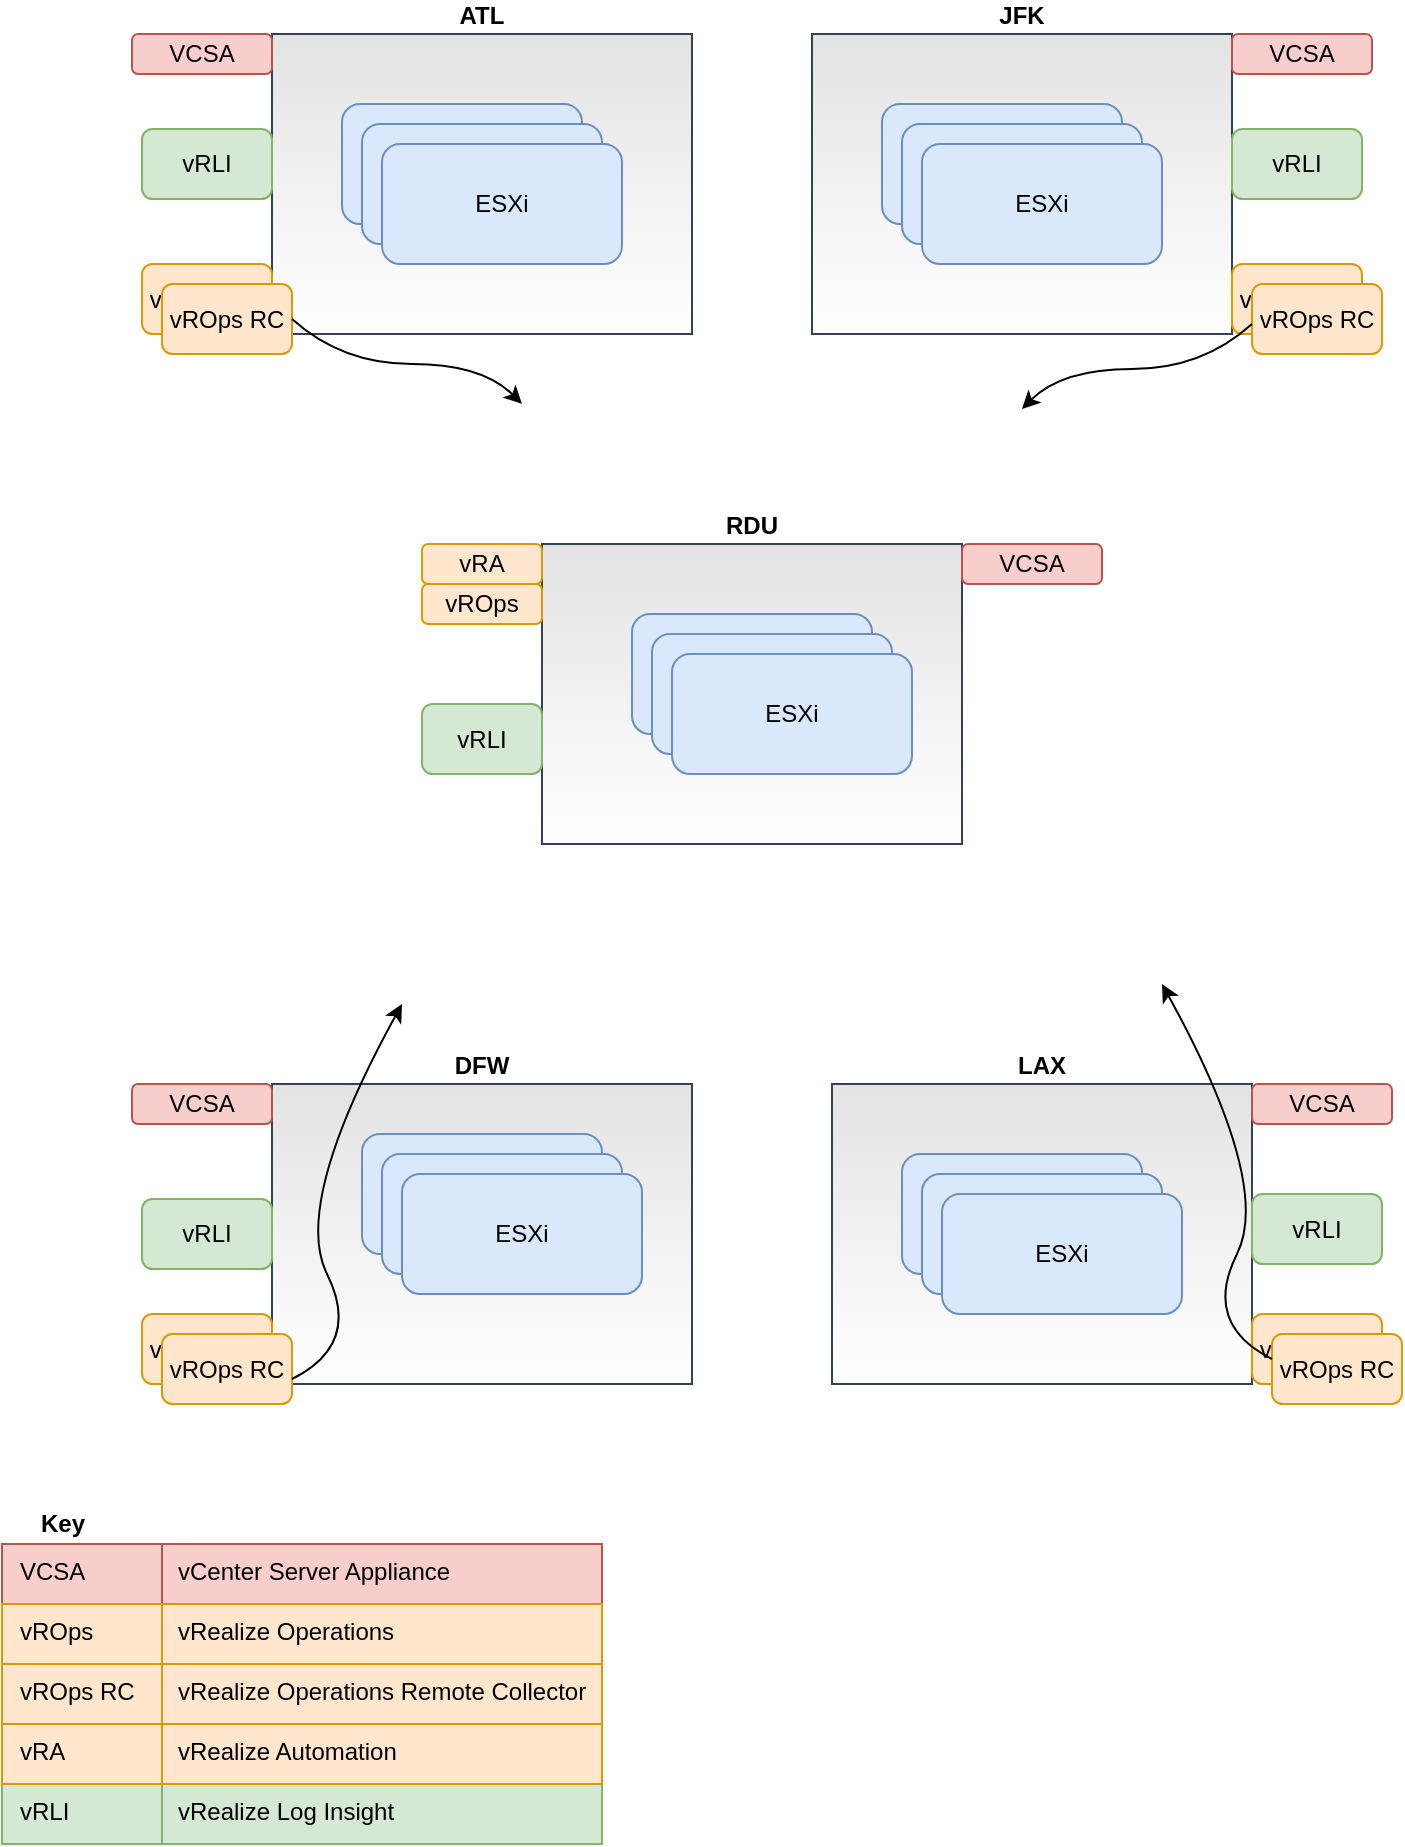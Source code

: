 <mxfile version="16.6.4" type="github">
  <diagram id="SFhN1avuoICirvUGMh-_" name="Page-1">
    <mxGraphModel dx="827" dy="1188" grid="1" gridSize="10" guides="1" tooltips="1" connect="1" arrows="1" fold="1" page="1" pageScale="1" pageWidth="850" pageHeight="1100" math="0" shadow="0">
      <root>
        <mxCell id="0" />
        <mxCell id="1" parent="0" />
        <mxCell id="7lrIo7HgWKwE6py6VGCn-22" value="&lt;b&gt;&lt;font color=&quot;#000000&quot;&gt;ATL&lt;/font&gt;&lt;/b&gt;" style="rounded=0;whiteSpace=wrap;html=1;fillColor=#E3E3E3;labelPadding=0;labelPosition=center;verticalLabelPosition=top;align=center;verticalAlign=bottom;fontColor=#ffffff;strokeColor=#314354;gradientColor=#ffffff;" parent="1" vertex="1">
          <mxGeometry x="145" y="285" width="210" height="150" as="geometry" />
        </mxCell>
        <mxCell id="7lrIo7HgWKwE6py6VGCn-23" value="&lt;b&gt;&lt;font color=&quot;#000000&quot;&gt;JFK&lt;/font&gt;&lt;/b&gt;" style="rounded=0;whiteSpace=wrap;html=1;fillColor=#E3E3E3;labelPadding=0;labelPosition=center;verticalLabelPosition=top;align=center;verticalAlign=bottom;fontColor=#ffffff;strokeColor=#314354;gradientColor=#ffffff;" parent="1" vertex="1">
          <mxGeometry x="415" y="285" width="210" height="150" as="geometry" />
        </mxCell>
        <mxCell id="7lrIo7HgWKwE6py6VGCn-18" value="&lt;b&gt;&lt;font color=&quot;#000000&quot;&gt;RDU&lt;/font&gt;&lt;/b&gt;" style="rounded=0;whiteSpace=wrap;html=1;fillColor=#E3E3E3;labelPadding=0;labelPosition=center;verticalLabelPosition=top;align=center;verticalAlign=bottom;fontColor=#ffffff;strokeColor=#314354;gradientColor=#ffffff;" parent="1" vertex="1">
          <mxGeometry x="280" y="540" width="210" height="150" as="geometry" />
        </mxCell>
        <mxCell id="7lrIo7HgWKwE6py6VGCn-28" value="&lt;b&gt;&lt;font color=&quot;#000000&quot;&gt;LAX&lt;/font&gt;&lt;/b&gt;" style="rounded=0;whiteSpace=wrap;html=1;fillColor=#E3E3E3;labelPadding=0;labelPosition=center;verticalLabelPosition=top;align=center;verticalAlign=bottom;fontColor=#ffffff;strokeColor=#314354;gradientColor=#ffffff;" parent="1" vertex="1">
          <mxGeometry x="425" y="810" width="210" height="150" as="geometry" />
        </mxCell>
        <mxCell id="7lrIo7HgWKwE6py6VGCn-25" value="&lt;b&gt;&lt;font color=&quot;#000000&quot;&gt;DFW&lt;/font&gt;&lt;/b&gt;" style="rounded=0;whiteSpace=wrap;html=1;fillColor=#E3E3E3;labelPadding=0;labelPosition=center;verticalLabelPosition=top;align=center;verticalAlign=bottom;fontColor=#ffffff;strokeColor=#314354;gradientColor=#ffffff;" parent="1" vertex="1">
          <mxGeometry x="145" y="810" width="210" height="150" as="geometry" />
        </mxCell>
        <mxCell id="7lrIo7HgWKwE6py6VGCn-1" value="ESXi" style="rounded=1;whiteSpace=wrap;html=1;fillColor=#dae8fc;strokeColor=#6c8ebf;" parent="1" vertex="1">
          <mxGeometry x="180" y="320" width="120" height="60" as="geometry" />
        </mxCell>
        <mxCell id="7lrIo7HgWKwE6py6VGCn-2" value="ESXi" style="rounded=1;whiteSpace=wrap;html=1;fillColor=#dae8fc;strokeColor=#6c8ebf;" parent="1" vertex="1">
          <mxGeometry x="190" y="330" width="120" height="60" as="geometry" />
        </mxCell>
        <mxCell id="7lrIo7HgWKwE6py6VGCn-3" value="ESXi" style="rounded=1;whiteSpace=wrap;html=1;fillColor=#dae8fc;strokeColor=#6c8ebf;" parent="1" vertex="1">
          <mxGeometry x="200" y="340" width="120" height="60" as="geometry" />
        </mxCell>
        <mxCell id="7lrIo7HgWKwE6py6VGCn-4" value="ESXi" style="rounded=1;whiteSpace=wrap;html=1;fillColor=#dae8fc;strokeColor=#6c8ebf;" parent="1" vertex="1">
          <mxGeometry x="450" y="320" width="120" height="60" as="geometry" />
        </mxCell>
        <mxCell id="7lrIo7HgWKwE6py6VGCn-5" value="ESXi" style="rounded=1;whiteSpace=wrap;html=1;fillColor=#dae8fc;strokeColor=#6c8ebf;" parent="1" vertex="1">
          <mxGeometry x="460" y="330" width="120" height="60" as="geometry" />
        </mxCell>
        <mxCell id="7lrIo7HgWKwE6py6VGCn-6" value="ESXi" style="rounded=1;whiteSpace=wrap;html=1;fillColor=#dae8fc;strokeColor=#6c8ebf;" parent="1" vertex="1">
          <mxGeometry x="470" y="340" width="120" height="60" as="geometry" />
        </mxCell>
        <mxCell id="7lrIo7HgWKwE6py6VGCn-7" value="ESXi" style="rounded=1;whiteSpace=wrap;html=1;fillColor=#dae8fc;strokeColor=#6c8ebf;" parent="1" vertex="1">
          <mxGeometry x="190" y="835" width="120" height="60" as="geometry" />
        </mxCell>
        <mxCell id="7lrIo7HgWKwE6py6VGCn-8" value="ESXi" style="rounded=1;whiteSpace=wrap;html=1;fillColor=#dae8fc;strokeColor=#6c8ebf;" parent="1" vertex="1">
          <mxGeometry x="200" y="845" width="120" height="60" as="geometry" />
        </mxCell>
        <mxCell id="7lrIo7HgWKwE6py6VGCn-9" value="ESXi" style="rounded=1;whiteSpace=wrap;html=1;fillColor=#dae8fc;strokeColor=#6c8ebf;" parent="1" vertex="1">
          <mxGeometry x="210" y="855" width="120" height="60" as="geometry" />
        </mxCell>
        <mxCell id="7lrIo7HgWKwE6py6VGCn-10" value="ESXi" style="rounded=1;whiteSpace=wrap;html=1;fillColor=#dae8fc;strokeColor=#6c8ebf;" parent="1" vertex="1">
          <mxGeometry x="460" y="845" width="120" height="60" as="geometry" />
        </mxCell>
        <mxCell id="7lrIo7HgWKwE6py6VGCn-11" value="ESXi" style="rounded=1;whiteSpace=wrap;html=1;fillColor=#dae8fc;strokeColor=#6c8ebf;" parent="1" vertex="1">
          <mxGeometry x="470" y="855" width="120" height="60" as="geometry" />
        </mxCell>
        <mxCell id="7lrIo7HgWKwE6py6VGCn-12" value="ESXi" style="rounded=1;whiteSpace=wrap;html=1;fillColor=#dae8fc;strokeColor=#6c8ebf;" parent="1" vertex="1">
          <mxGeometry x="480" y="865" width="120" height="60" as="geometry" />
        </mxCell>
        <mxCell id="7lrIo7HgWKwE6py6VGCn-13" value="ESXi" style="rounded=1;whiteSpace=wrap;html=1;fillColor=#dae8fc;strokeColor=#6c8ebf;" parent="1" vertex="1">
          <mxGeometry x="325" y="575" width="120" height="60" as="geometry" />
        </mxCell>
        <mxCell id="7lrIo7HgWKwE6py6VGCn-14" value="ESXi" style="rounded=1;whiteSpace=wrap;html=1;fillColor=#dae8fc;strokeColor=#6c8ebf;" parent="1" vertex="1">
          <mxGeometry x="335" y="585" width="120" height="60" as="geometry" />
        </mxCell>
        <mxCell id="7lrIo7HgWKwE6py6VGCn-15" value="ESXi" style="rounded=1;whiteSpace=wrap;html=1;fillColor=#dae8fc;strokeColor=#6c8ebf;" parent="1" vertex="1">
          <mxGeometry x="345" y="595" width="120" height="60" as="geometry" />
        </mxCell>
        <mxCell id="PBb1DFynOF-In5bDilbo-1" value="vRA" style="rounded=1;whiteSpace=wrap;html=1;fillColor=#ffe6cc;strokeColor=#d79b00;" parent="1" vertex="1">
          <mxGeometry x="220" y="540" width="60" height="20" as="geometry" />
        </mxCell>
        <mxCell id="PBb1DFynOF-In5bDilbo-4" value="VCSA" style="rounded=1;whiteSpace=wrap;html=1;fillColor=#f8cecc;strokeColor=#b85450;" parent="1" vertex="1">
          <mxGeometry x="75" y="285" width="70" height="20" as="geometry" />
        </mxCell>
        <mxCell id="PBb1DFynOF-In5bDilbo-5" value="VCSA" style="rounded=1;whiteSpace=wrap;html=1;fillColor=#f8cecc;strokeColor=#b85450;" parent="1" vertex="1">
          <mxGeometry x="625" y="285" width="70" height="20" as="geometry" />
        </mxCell>
        <mxCell id="PBb1DFynOF-In5bDilbo-6" value="VCSA" style="rounded=1;whiteSpace=wrap;html=1;fillColor=#f8cecc;strokeColor=#b85450;" parent="1" vertex="1">
          <mxGeometry x="490" y="540" width="70" height="20" as="geometry" />
        </mxCell>
        <mxCell id="PBb1DFynOF-In5bDilbo-7" value="VCSA" style="rounded=1;whiteSpace=wrap;html=1;fillColor=#f8cecc;strokeColor=#b85450;" parent="1" vertex="1">
          <mxGeometry x="75" y="810" width="70" height="20" as="geometry" />
        </mxCell>
        <mxCell id="PBb1DFynOF-In5bDilbo-8" value="VCSA" style="rounded=1;whiteSpace=wrap;html=1;fillColor=#f8cecc;strokeColor=#b85450;" parent="1" vertex="1">
          <mxGeometry x="635" y="810" width="70" height="20" as="geometry" />
        </mxCell>
        <mxCell id="PBb1DFynOF-In5bDilbo-10" value="vROps" style="rounded=1;whiteSpace=wrap;html=1;fillColor=#ffe6cc;strokeColor=#d79b00;" parent="1" vertex="1">
          <mxGeometry x="220" y="560" width="60" height="20" as="geometry" />
        </mxCell>
        <mxCell id="PBb1DFynOF-In5bDilbo-11" value="vROps RC" style="rounded=1;whiteSpace=wrap;html=1;fillColor=#ffe6cc;strokeColor=#d79b00;" parent="1" vertex="1">
          <mxGeometry x="80" y="400" width="65" height="35" as="geometry" />
        </mxCell>
        <mxCell id="PBb1DFynOF-In5bDilbo-21" value="&lt;div&gt;VCSA&lt;/div&gt;" style="rounded=0;whiteSpace=wrap;html=1;fillColor=#f8cecc;align=left;verticalAlign=top;strokeColor=#b85450;spacingLeft=7;" parent="1" vertex="1">
          <mxGeometry x="10" y="1040" width="80" height="30" as="geometry" />
        </mxCell>
        <mxCell id="PBb1DFynOF-In5bDilbo-22" value="vCenter Server Appliance" style="rounded=0;whiteSpace=wrap;html=1;fillColor=#f8cecc;align=left;verticalAlign=top;strokeColor=#b85450;spacingLeft=6;" parent="1" vertex="1">
          <mxGeometry x="90" y="1040" width="220" height="30" as="geometry" />
        </mxCell>
        <mxCell id="PBb1DFynOF-In5bDilbo-23" value="&lt;div&gt;vROps&lt;/div&gt;" style="rounded=0;whiteSpace=wrap;html=1;fillColor=#ffe6cc;align=left;verticalAlign=top;strokeColor=#d79b00;spacingLeft=7;" parent="1" vertex="1">
          <mxGeometry x="10" y="1070" width="80" height="30" as="geometry" />
        </mxCell>
        <mxCell id="PBb1DFynOF-In5bDilbo-24" value="vRealize Operations" style="rounded=0;whiteSpace=wrap;html=1;fillColor=#ffe6cc;align=left;verticalAlign=top;strokeColor=#d79b00;spacingLeft=6;" parent="1" vertex="1">
          <mxGeometry x="90" y="1070" width="220" height="30" as="geometry" />
        </mxCell>
        <mxCell id="PBb1DFynOF-In5bDilbo-25" value="vROps RC" style="rounded=1;whiteSpace=wrap;html=1;fillColor=#ffe6cc;strokeColor=#d79b00;" parent="1" vertex="1">
          <mxGeometry x="90" y="410" width="65" height="35" as="geometry" />
        </mxCell>
        <mxCell id="PBb1DFynOF-In5bDilbo-26" value="vROps RC" style="rounded=1;whiteSpace=wrap;html=1;fillColor=#ffe6cc;strokeColor=#d79b00;" parent="1" vertex="1">
          <mxGeometry x="625" y="400" width="65" height="35" as="geometry" />
        </mxCell>
        <mxCell id="PBb1DFynOF-In5bDilbo-27" value="vROps RC" style="rounded=1;whiteSpace=wrap;html=1;fillColor=#ffe6cc;strokeColor=#d79b00;" parent="1" vertex="1">
          <mxGeometry x="635" y="410" width="65" height="35" as="geometry" />
        </mxCell>
        <mxCell id="PBb1DFynOF-In5bDilbo-28" value="vROps RC" style="rounded=1;whiteSpace=wrap;html=1;fillColor=#ffe6cc;strokeColor=#d79b00;" parent="1" vertex="1">
          <mxGeometry x="80" y="925" width="65" height="35" as="geometry" />
        </mxCell>
        <mxCell id="PBb1DFynOF-In5bDilbo-29" value="vROps RC" style="rounded=1;whiteSpace=wrap;html=1;fillColor=#ffe6cc;strokeColor=#d79b00;" parent="1" vertex="1">
          <mxGeometry x="90" y="935" width="65" height="35" as="geometry" />
        </mxCell>
        <mxCell id="PBb1DFynOF-In5bDilbo-30" value="vROps RC" style="rounded=1;whiteSpace=wrap;html=1;fillColor=#ffe6cc;strokeColor=#d79b00;" parent="1" vertex="1">
          <mxGeometry x="635" y="925" width="65" height="35" as="geometry" />
        </mxCell>
        <mxCell id="PBb1DFynOF-In5bDilbo-32" value="vROps RC" style="rounded=1;whiteSpace=wrap;html=1;fillColor=#ffe6cc;strokeColor=#d79b00;" parent="1" vertex="1">
          <mxGeometry x="645" y="935" width="65" height="35" as="geometry" />
        </mxCell>
        <mxCell id="PBb1DFynOF-In5bDilbo-34" value="Key" style="text;html=1;align=center;verticalAlign=middle;resizable=0;points=[];autosize=1;strokeColor=none;fillColor=none;fontStyle=1" parent="1" vertex="1">
          <mxGeometry x="20" y="1020" width="40" height="20" as="geometry" />
        </mxCell>
        <mxCell id="PBb1DFynOF-In5bDilbo-35" value="&lt;div&gt;vRLI&lt;/div&gt;" style="rounded=0;whiteSpace=wrap;html=1;fillColor=#d5e8d4;align=left;verticalAlign=top;strokeColor=#82b366;spacingLeft=7;" parent="1" vertex="1">
          <mxGeometry x="10" y="1160" width="80" height="30" as="geometry" />
        </mxCell>
        <mxCell id="PBb1DFynOF-In5bDilbo-36" value="vRealize Log Insight" style="rounded=0;whiteSpace=wrap;html=1;fillColor=#d5e8d4;align=left;verticalAlign=top;strokeColor=#82b366;spacingLeft=6;" parent="1" vertex="1">
          <mxGeometry x="90" y="1160" width="220" height="30" as="geometry" />
        </mxCell>
        <mxCell id="PBb1DFynOF-In5bDilbo-37" value="vRLI" style="rounded=1;whiteSpace=wrap;html=1;fillColor=#d5e8d4;strokeColor=#82b366;" parent="1" vertex="1">
          <mxGeometry x="80" y="332.5" width="65" height="35" as="geometry" />
        </mxCell>
        <mxCell id="PBb1DFynOF-In5bDilbo-38" value="vRLI" style="rounded=1;whiteSpace=wrap;html=1;fillColor=#d5e8d4;strokeColor=#82b366;" parent="1" vertex="1">
          <mxGeometry x="625" y="332.5" width="65" height="35" as="geometry" />
        </mxCell>
        <mxCell id="PBb1DFynOF-In5bDilbo-39" value="vRLI" style="rounded=1;whiteSpace=wrap;html=1;fillColor=#d5e8d4;strokeColor=#82b366;" parent="1" vertex="1">
          <mxGeometry x="220" y="620" width="60" height="35" as="geometry" />
        </mxCell>
        <mxCell id="PBb1DFynOF-In5bDilbo-40" value="vRLI" style="rounded=1;whiteSpace=wrap;html=1;fillColor=#d5e8d4;strokeColor=#82b366;" parent="1" vertex="1">
          <mxGeometry x="80" y="867.5" width="65" height="35" as="geometry" />
        </mxCell>
        <mxCell id="PBb1DFynOF-In5bDilbo-41" value="vRLI" style="rounded=1;whiteSpace=wrap;html=1;fillColor=#d5e8d4;strokeColor=#82b366;" parent="1" vertex="1">
          <mxGeometry x="635" y="865" width="65" height="35" as="geometry" />
        </mxCell>
        <mxCell id="VJhyCkx6N9WoAfrMd76r-1" value="&lt;div&gt;vROps RC&lt;/div&gt;" style="rounded=0;whiteSpace=wrap;html=1;fillColor=#ffe6cc;align=left;verticalAlign=top;strokeColor=#d79b00;spacingLeft=7;" vertex="1" parent="1">
          <mxGeometry x="10" y="1100" width="80" height="30" as="geometry" />
        </mxCell>
        <mxCell id="VJhyCkx6N9WoAfrMd76r-2" value="vRealize Operations Remote Collector" style="rounded=0;whiteSpace=wrap;html=1;fillColor=#ffe6cc;align=left;verticalAlign=top;strokeColor=#d79b00;spacingLeft=6;" vertex="1" parent="1">
          <mxGeometry x="90" y="1100" width="220" height="30" as="geometry" />
        </mxCell>
        <mxCell id="VJhyCkx6N9WoAfrMd76r-3" value="&lt;div&gt;vRA&lt;/div&gt;" style="rounded=0;whiteSpace=wrap;html=1;fillColor=#ffe6cc;align=left;verticalAlign=top;strokeColor=#d79b00;spacingLeft=7;" vertex="1" parent="1">
          <mxGeometry x="10" y="1130" width="80" height="30" as="geometry" />
        </mxCell>
        <mxCell id="VJhyCkx6N9WoAfrMd76r-4" value="vRealize Automation" style="rounded=0;whiteSpace=wrap;html=1;fillColor=#ffe6cc;align=left;verticalAlign=top;strokeColor=#d79b00;spacingLeft=6;" vertex="1" parent="1">
          <mxGeometry x="90" y="1130" width="220" height="30" as="geometry" />
        </mxCell>
        <mxCell id="VJhyCkx6N9WoAfrMd76r-6" value="" style="curved=1;endArrow=classic;html=1;rounded=0;exitX=1;exitY=0.5;exitDx=0;exitDy=0;" edge="1" parent="1" source="PBb1DFynOF-In5bDilbo-25">
          <mxGeometry width="50" height="50" relative="1" as="geometry">
            <mxPoint x="190" y="500" as="sourcePoint" />
            <mxPoint x="270" y="470" as="targetPoint" />
            <Array as="points">
              <mxPoint x="180" y="450" />
              <mxPoint x="250" y="450" />
            </Array>
          </mxGeometry>
        </mxCell>
        <mxCell id="VJhyCkx6N9WoAfrMd76r-9" value="" style="curved=1;endArrow=classic;html=1;rounded=0;exitX=1;exitY=0.5;exitDx=0;exitDy=0;" edge="1" parent="1">
          <mxGeometry width="50" height="50" relative="1" as="geometry">
            <mxPoint x="635" y="430" as="sourcePoint" />
            <mxPoint x="520" y="472.5" as="targetPoint" />
            <Array as="points">
              <mxPoint x="610" y="452.5" />
              <mxPoint x="540" y="452.5" />
            </Array>
          </mxGeometry>
        </mxCell>
        <mxCell id="VJhyCkx6N9WoAfrMd76r-11" value="" style="curved=1;endArrow=classic;html=1;rounded=0;exitX=1;exitY=0.5;exitDx=0;exitDy=0;" edge="1" parent="1">
          <mxGeometry width="50" height="50" relative="1" as="geometry">
            <mxPoint x="155" y="957.5" as="sourcePoint" />
            <mxPoint x="210" y="770" as="targetPoint" />
            <Array as="points">
              <mxPoint x="190" y="940" />
              <mxPoint x="155" y="870" />
            </Array>
          </mxGeometry>
        </mxCell>
        <mxCell id="VJhyCkx6N9WoAfrMd76r-13" value="" style="curved=1;endArrow=classic;html=1;rounded=0;exitX=1;exitY=0.5;exitDx=0;exitDy=0;" edge="1" parent="1">
          <mxGeometry width="50" height="50" relative="1" as="geometry">
            <mxPoint x="645" y="947.5" as="sourcePoint" />
            <mxPoint x="590" y="760" as="targetPoint" />
            <Array as="points">
              <mxPoint x="610" y="930" />
              <mxPoint x="645" y="860" />
            </Array>
          </mxGeometry>
        </mxCell>
      </root>
    </mxGraphModel>
  </diagram>
</mxfile>
